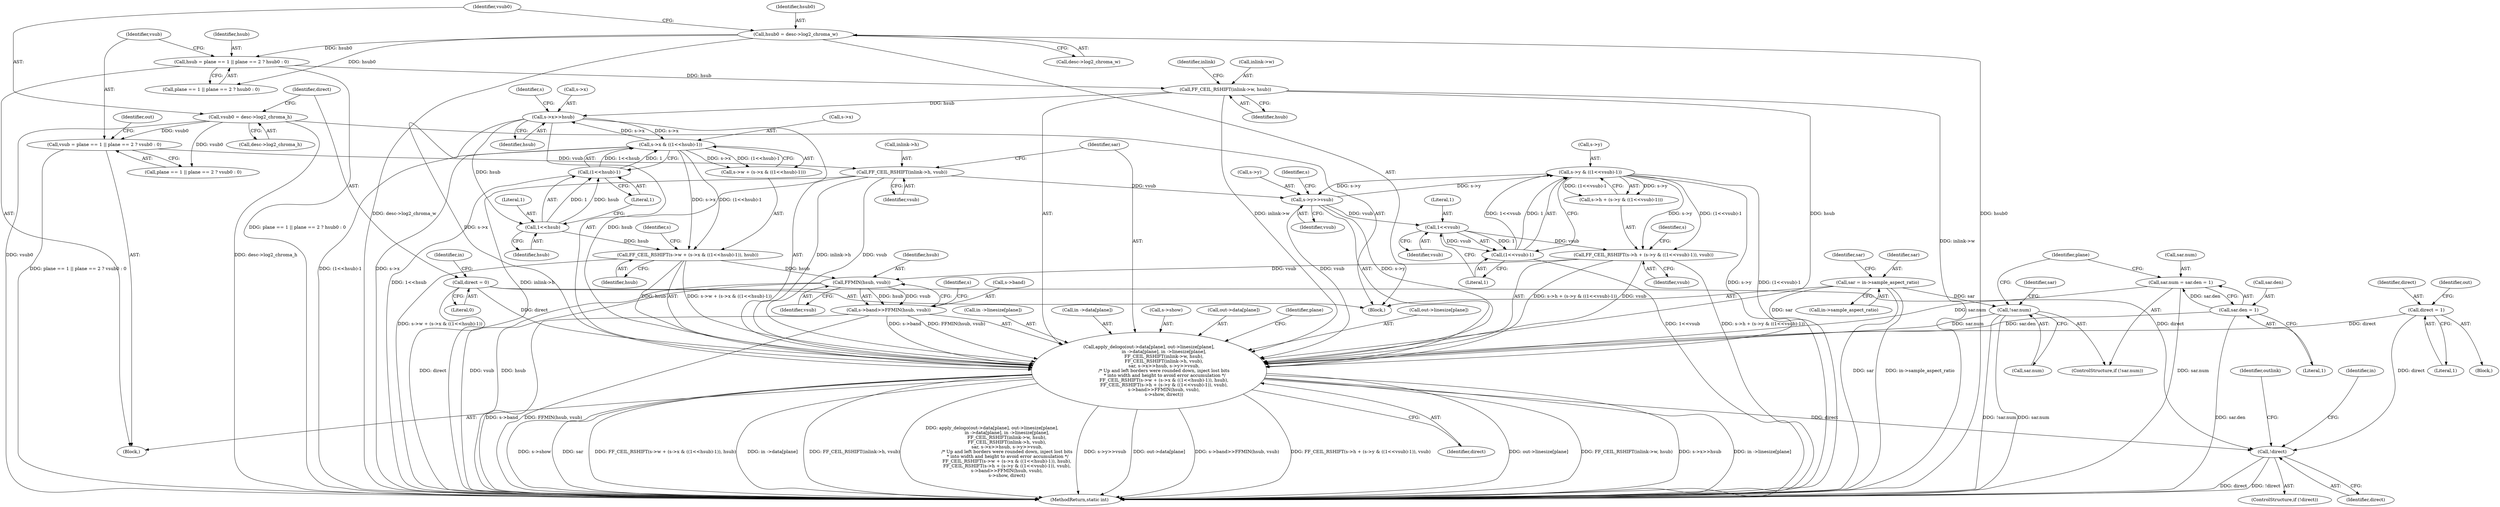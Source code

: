 digraph "0_FFmpeg_e43a0a232dbf6d3c161823c2e07c52e76227a1bc_0@array" {
"1000246" [label="(Call,apply_delogo(out->data[plane], out->linesize[plane],\n                     in ->data[plane], in ->linesize[plane],\n                     FF_CEIL_RSHIFT(inlink->w, hsub),\n                     FF_CEIL_RSHIFT(inlink->h, vsub),\n                     sar, s->x>>hsub, s->y>>vsub,\n                     /* Up and left borders were rounded down, inject lost bits\n                      * into width and height to avoid error accumulation */\n                     FF_CEIL_RSHIFT(s->w + (s->x & ((1<<hsub)-1)), hsub),\n                     FF_CEIL_RSHIFT(s->h + (s->y & ((1<<vsub)-1)), vsub),\n                     s->band>>FFMIN(hsub, vsub),\n                     s->show, direct))"];
"1000267" [label="(Call,FF_CEIL_RSHIFT(inlink->w, hsub))"];
"1000221" [label="(Call,hsub = plane == 1 || plane == 2 ? hsub0 : 0)"];
"1000133" [label="(Call,hsub0 = desc->log2_chroma_w)"];
"1000272" [label="(Call,FF_CEIL_RSHIFT(inlink->h, vsub))"];
"1000234" [label="(Call,vsub = plane == 1 || plane == 2 ? vsub0 : 0)"];
"1000139" [label="(Call,vsub0 = desc->log2_chroma_h)"];
"1000185" [label="(Call,sar = in->sample_aspect_ratio)"];
"1000199" [label="(Call,sar.den = 1)"];
"1000195" [label="(Call,sar.num = sar.den = 1)"];
"1000191" [label="(Call,!sar.num)"];
"1000278" [label="(Call,s->x>>hsub)"];
"1000293" [label="(Call,s->x & ((1<<hsub)-1))"];
"1000297" [label="(Call,(1<<hsub)-1)"];
"1000298" [label="(Call,1<<hsub)"];
"1000283" [label="(Call,s->y>>vsub)"];
"1000308" [label="(Call,s->y & ((1<<vsub)-1))"];
"1000312" [label="(Call,(1<<vsub)-1)"];
"1000313" [label="(Call,1<<vsub)"];
"1000288" [label="(Call,FF_CEIL_RSHIFT(s->w + (s->x & ((1<<hsub)-1)), hsub))"];
"1000303" [label="(Call,FF_CEIL_RSHIFT(s->h + (s->y & ((1<<vsub)-1)), vsub))"];
"1000318" [label="(Call,s->band>>FFMIN(hsub, vsub))"];
"1000322" [label="(Call,FFMIN(hsub, vsub))"];
"1000154" [label="(Call,direct = 1)"];
"1000145" [label="(Call,direct = 0)"];
"1000330" [label="(Call,!direct)"];
"1000200" [label="(Call,sar.den)"];
"1000222" [label="(Identifier,hsub)"];
"1000284" [label="(Call,s->y)"];
"1000152" [label="(Identifier,in)"];
"1000314" [label="(Literal,1)"];
"1000322" [label="(Call,FFMIN(hsub, vsub))"];
"1000147" [label="(Literal,0)"];
"1000249" [label="(Identifier,out)"];
"1000262" [label="(Call,in ->linesize[plane])"];
"1000133" [label="(Call,hsub0 = desc->log2_chroma_w)"];
"1000283" [label="(Call,s->y>>vsub)"];
"1000331" [label="(Identifier,direct)"];
"1000278" [label="(Call,s->x>>hsub)"];
"1000199" [label="(Call,sar.den = 1)"];
"1000246" [label="(Call,apply_delogo(out->data[plane], out->linesize[plane],\n                     in ->data[plane], in ->linesize[plane],\n                     FF_CEIL_RSHIFT(inlink->w, hsub),\n                     FF_CEIL_RSHIFT(inlink->h, vsub),\n                     sar, s->x>>hsub, s->y>>vsub,\n                     /* Up and left borders were rounded down, inject lost bits\n                      * into width and height to avoid error accumulation */\n                     FF_CEIL_RSHIFT(s->w + (s->x & ((1<<hsub)-1)), hsub),\n                     FF_CEIL_RSHIFT(s->h + (s->y & ((1<<vsub)-1)), vsub),\n                     s->band>>FFMIN(hsub, vsub),\n                     s->show, direct))"];
"1000289" [label="(Call,s->w + (s->x & ((1<<hsub)-1)))"];
"1000134" [label="(Identifier,hsub0)"];
"1000309" [label="(Call,s->y)"];
"1000337" [label="(Identifier,outlink)"];
"1000234" [label="(Call,vsub = plane == 1 || plane == 2 ? vsub0 : 0)"];
"1000317" [label="(Identifier,vsub)"];
"1000319" [label="(Call,s->band)"];
"1000257" [label="(Call,in ->data[plane])"];
"1000271" [label="(Identifier,hsub)"];
"1000316" [label="(Literal,1)"];
"1000146" [label="(Identifier,direct)"];
"1000219" [label="(Block,)"];
"1000328" [label="(Identifier,direct)"];
"1000323" [label="(Identifier,hsub)"];
"1000195" [label="(Call,sar.num = sar.den = 1)"];
"1000329" [label="(ControlStructure,if (!direct))"];
"1000303" [label="(Call,FF_CEIL_RSHIFT(s->h + (s->y & ((1<<vsub)-1)), vsub))"];
"1000325" [label="(Call,s->show)"];
"1000313" [label="(Call,1<<vsub)"];
"1000203" [label="(Literal,1)"];
"1000287" [label="(Identifier,vsub)"];
"1000190" [label="(ControlStructure,if (!sar.num))"];
"1000334" [label="(Identifier,in)"];
"1000304" [label="(Call,s->h + (s->y & ((1<<vsub)-1)))"];
"1000302" [label="(Identifier,hsub)"];
"1000308" [label="(Call,s->y & ((1<<vsub)-1))"];
"1000285" [label="(Identifier,s)"];
"1000247" [label="(Call,out->data[plane])"];
"1000291" [label="(Identifier,s)"];
"1000277" [label="(Identifier,sar)"];
"1000141" [label="(Call,desc->log2_chroma_h)"];
"1000268" [label="(Call,inlink->w)"];
"1000191" [label="(Call,!sar.num)"];
"1000140" [label="(Identifier,vsub0)"];
"1000301" [label="(Literal,1)"];
"1000273" [label="(Call,inlink->h)"];
"1000288" [label="(Call,FF_CEIL_RSHIFT(s->w + (s->x & ((1<<hsub)-1)), hsub))"];
"1000139" [label="(Call,vsub0 = desc->log2_chroma_h)"];
"1000318" [label="(Call,s->band>>FFMIN(hsub, vsub))"];
"1000324" [label="(Identifier,vsub)"];
"1000192" [label="(Call,sar.num)"];
"1000158" [label="(Identifier,out)"];
"1000154" [label="(Call,direct = 1)"];
"1000186" [label="(Identifier,sar)"];
"1000315" [label="(Identifier,vsub)"];
"1000193" [label="(Identifier,sar)"];
"1000306" [label="(Identifier,s)"];
"1000330" [label="(Call,!direct)"];
"1000326" [label="(Identifier,s)"];
"1000267" [label="(Call,FF_CEIL_RSHIFT(inlink->w, hsub))"];
"1000339" [label="(MethodReturn,static int)"];
"1000153" [label="(Block,)"];
"1000185" [label="(Call,sar = in->sample_aspect_ratio)"];
"1000155" [label="(Identifier,direct)"];
"1000135" [label="(Call,desc->log2_chroma_w)"];
"1000297" [label="(Call,(1<<hsub)-1)"];
"1000298" [label="(Call,1<<hsub)"];
"1000272" [label="(Call,FF_CEIL_RSHIFT(inlink->h, vsub))"];
"1000300" [label="(Identifier,hsub)"];
"1000197" [label="(Identifier,sar)"];
"1000276" [label="(Identifier,vsub)"];
"1000299" [label="(Literal,1)"];
"1000223" [label="(Call,plane == 1 || plane == 2 ? hsub0 : 0)"];
"1000235" [label="(Identifier,vsub)"];
"1000274" [label="(Identifier,inlink)"];
"1000218" [label="(Identifier,plane)"];
"1000293" [label="(Call,s->x & ((1<<hsub)-1))"];
"1000206" [label="(Identifier,plane)"];
"1000187" [label="(Call,in->sample_aspect_ratio)"];
"1000252" [label="(Call,out->linesize[plane])"];
"1000279" [label="(Call,s->x)"];
"1000221" [label="(Call,hsub = plane == 1 || plane == 2 ? hsub0 : 0)"];
"1000294" [label="(Call,s->x)"];
"1000236" [label="(Call,plane == 1 || plane == 2 ? vsub0 : 0)"];
"1000312" [label="(Call,(1<<vsub)-1)"];
"1000105" [label="(Block,)"];
"1000282" [label="(Identifier,hsub)"];
"1000156" [label="(Literal,1)"];
"1000196" [label="(Call,sar.num)"];
"1000320" [label="(Identifier,s)"];
"1000145" [label="(Call,direct = 0)"];
"1000246" -> "1000219"  [label="AST: "];
"1000246" -> "1000328"  [label="CFG: "];
"1000247" -> "1000246"  [label="AST: "];
"1000252" -> "1000246"  [label="AST: "];
"1000257" -> "1000246"  [label="AST: "];
"1000262" -> "1000246"  [label="AST: "];
"1000267" -> "1000246"  [label="AST: "];
"1000272" -> "1000246"  [label="AST: "];
"1000277" -> "1000246"  [label="AST: "];
"1000278" -> "1000246"  [label="AST: "];
"1000283" -> "1000246"  [label="AST: "];
"1000288" -> "1000246"  [label="AST: "];
"1000303" -> "1000246"  [label="AST: "];
"1000318" -> "1000246"  [label="AST: "];
"1000325" -> "1000246"  [label="AST: "];
"1000328" -> "1000246"  [label="AST: "];
"1000218" -> "1000246"  [label="CFG: "];
"1000246" -> "1000339"  [label="DDG: s->band>>FFMIN(hsub, vsub)"];
"1000246" -> "1000339"  [label="DDG: FF_CEIL_RSHIFT(s->h + (s->y & ((1<<vsub)-1)), vsub)"];
"1000246" -> "1000339"  [label="DDG: out->linesize[plane]"];
"1000246" -> "1000339"  [label="DDG: FF_CEIL_RSHIFT(inlink->w, hsub)"];
"1000246" -> "1000339"  [label="DDG: s->x>>hsub"];
"1000246" -> "1000339"  [label="DDG: in ->linesize[plane]"];
"1000246" -> "1000339"  [label="DDG: s->show"];
"1000246" -> "1000339"  [label="DDG: sar"];
"1000246" -> "1000339"  [label="DDG: FF_CEIL_RSHIFT(s->w + (s->x & ((1<<hsub)-1)), hsub)"];
"1000246" -> "1000339"  [label="DDG: in ->data[plane]"];
"1000246" -> "1000339"  [label="DDG: FF_CEIL_RSHIFT(inlink->h, vsub)"];
"1000246" -> "1000339"  [label="DDG: apply_delogo(out->data[plane], out->linesize[plane],\n                     in ->data[plane], in ->linesize[plane],\n                     FF_CEIL_RSHIFT(inlink->w, hsub),\n                     FF_CEIL_RSHIFT(inlink->h, vsub),\n                     sar, s->x>>hsub, s->y>>vsub,\n                     /* Up and left borders were rounded down, inject lost bits\n                      * into width and height to avoid error accumulation */\n                     FF_CEIL_RSHIFT(s->w + (s->x & ((1<<hsub)-1)), hsub),\n                     FF_CEIL_RSHIFT(s->h + (s->y & ((1<<vsub)-1)), vsub),\n                     s->band>>FFMIN(hsub, vsub),\n                     s->show, direct)"];
"1000246" -> "1000339"  [label="DDG: s->y>>vsub"];
"1000246" -> "1000339"  [label="DDG: out->data[plane]"];
"1000267" -> "1000246"  [label="DDG: inlink->w"];
"1000267" -> "1000246"  [label="DDG: hsub"];
"1000272" -> "1000246"  [label="DDG: inlink->h"];
"1000272" -> "1000246"  [label="DDG: vsub"];
"1000185" -> "1000246"  [label="DDG: sar"];
"1000199" -> "1000246"  [label="DDG: sar.den"];
"1000195" -> "1000246"  [label="DDG: sar.num"];
"1000191" -> "1000246"  [label="DDG: sar.num"];
"1000278" -> "1000246"  [label="DDG: s->x"];
"1000278" -> "1000246"  [label="DDG: hsub"];
"1000283" -> "1000246"  [label="DDG: s->y"];
"1000283" -> "1000246"  [label="DDG: vsub"];
"1000288" -> "1000246"  [label="DDG: s->w + (s->x & ((1<<hsub)-1))"];
"1000288" -> "1000246"  [label="DDG: hsub"];
"1000303" -> "1000246"  [label="DDG: s->h + (s->y & ((1<<vsub)-1))"];
"1000303" -> "1000246"  [label="DDG: vsub"];
"1000318" -> "1000246"  [label="DDG: s->band"];
"1000318" -> "1000246"  [label="DDG: FFMIN(hsub, vsub)"];
"1000154" -> "1000246"  [label="DDG: direct"];
"1000145" -> "1000246"  [label="DDG: direct"];
"1000246" -> "1000330"  [label="DDG: direct"];
"1000267" -> "1000271"  [label="CFG: "];
"1000268" -> "1000267"  [label="AST: "];
"1000271" -> "1000267"  [label="AST: "];
"1000274" -> "1000267"  [label="CFG: "];
"1000267" -> "1000339"  [label="DDG: inlink->w"];
"1000221" -> "1000267"  [label="DDG: hsub"];
"1000267" -> "1000278"  [label="DDG: hsub"];
"1000221" -> "1000219"  [label="AST: "];
"1000221" -> "1000223"  [label="CFG: "];
"1000222" -> "1000221"  [label="AST: "];
"1000223" -> "1000221"  [label="AST: "];
"1000235" -> "1000221"  [label="CFG: "];
"1000221" -> "1000339"  [label="DDG: plane == 1 || plane == 2 ? hsub0 : 0"];
"1000133" -> "1000221"  [label="DDG: hsub0"];
"1000133" -> "1000105"  [label="AST: "];
"1000133" -> "1000135"  [label="CFG: "];
"1000134" -> "1000133"  [label="AST: "];
"1000135" -> "1000133"  [label="AST: "];
"1000140" -> "1000133"  [label="CFG: "];
"1000133" -> "1000339"  [label="DDG: hsub0"];
"1000133" -> "1000339"  [label="DDG: desc->log2_chroma_w"];
"1000133" -> "1000223"  [label="DDG: hsub0"];
"1000272" -> "1000276"  [label="CFG: "];
"1000273" -> "1000272"  [label="AST: "];
"1000276" -> "1000272"  [label="AST: "];
"1000277" -> "1000272"  [label="CFG: "];
"1000272" -> "1000339"  [label="DDG: inlink->h"];
"1000234" -> "1000272"  [label="DDG: vsub"];
"1000272" -> "1000283"  [label="DDG: vsub"];
"1000234" -> "1000219"  [label="AST: "];
"1000234" -> "1000236"  [label="CFG: "];
"1000235" -> "1000234"  [label="AST: "];
"1000236" -> "1000234"  [label="AST: "];
"1000249" -> "1000234"  [label="CFG: "];
"1000234" -> "1000339"  [label="DDG: plane == 1 || plane == 2 ? vsub0 : 0"];
"1000139" -> "1000234"  [label="DDG: vsub0"];
"1000139" -> "1000105"  [label="AST: "];
"1000139" -> "1000141"  [label="CFG: "];
"1000140" -> "1000139"  [label="AST: "];
"1000141" -> "1000139"  [label="AST: "];
"1000146" -> "1000139"  [label="CFG: "];
"1000139" -> "1000339"  [label="DDG: desc->log2_chroma_h"];
"1000139" -> "1000339"  [label="DDG: vsub0"];
"1000139" -> "1000236"  [label="DDG: vsub0"];
"1000185" -> "1000105"  [label="AST: "];
"1000185" -> "1000187"  [label="CFG: "];
"1000186" -> "1000185"  [label="AST: "];
"1000187" -> "1000185"  [label="AST: "];
"1000193" -> "1000185"  [label="CFG: "];
"1000185" -> "1000339"  [label="DDG: sar"];
"1000185" -> "1000339"  [label="DDG: in->sample_aspect_ratio"];
"1000185" -> "1000191"  [label="DDG: sar"];
"1000199" -> "1000195"  [label="AST: "];
"1000199" -> "1000203"  [label="CFG: "];
"1000200" -> "1000199"  [label="AST: "];
"1000203" -> "1000199"  [label="AST: "];
"1000195" -> "1000199"  [label="CFG: "];
"1000199" -> "1000339"  [label="DDG: sar.den"];
"1000199" -> "1000195"  [label="DDG: sar.den"];
"1000195" -> "1000190"  [label="AST: "];
"1000196" -> "1000195"  [label="AST: "];
"1000206" -> "1000195"  [label="CFG: "];
"1000195" -> "1000339"  [label="DDG: sar.num"];
"1000191" -> "1000190"  [label="AST: "];
"1000191" -> "1000192"  [label="CFG: "];
"1000192" -> "1000191"  [label="AST: "];
"1000197" -> "1000191"  [label="CFG: "];
"1000206" -> "1000191"  [label="CFG: "];
"1000191" -> "1000339"  [label="DDG: !sar.num"];
"1000191" -> "1000339"  [label="DDG: sar.num"];
"1000278" -> "1000282"  [label="CFG: "];
"1000279" -> "1000278"  [label="AST: "];
"1000282" -> "1000278"  [label="AST: "];
"1000285" -> "1000278"  [label="CFG: "];
"1000293" -> "1000278"  [label="DDG: s->x"];
"1000278" -> "1000293"  [label="DDG: s->x"];
"1000278" -> "1000298"  [label="DDG: hsub"];
"1000293" -> "1000289"  [label="AST: "];
"1000293" -> "1000297"  [label="CFG: "];
"1000294" -> "1000293"  [label="AST: "];
"1000297" -> "1000293"  [label="AST: "];
"1000289" -> "1000293"  [label="CFG: "];
"1000293" -> "1000339"  [label="DDG: s->x"];
"1000293" -> "1000339"  [label="DDG: (1<<hsub)-1"];
"1000293" -> "1000288"  [label="DDG: s->x"];
"1000293" -> "1000288"  [label="DDG: (1<<hsub)-1"];
"1000293" -> "1000289"  [label="DDG: s->x"];
"1000293" -> "1000289"  [label="DDG: (1<<hsub)-1"];
"1000297" -> "1000293"  [label="DDG: 1<<hsub"];
"1000297" -> "1000293"  [label="DDG: 1"];
"1000297" -> "1000301"  [label="CFG: "];
"1000298" -> "1000297"  [label="AST: "];
"1000301" -> "1000297"  [label="AST: "];
"1000297" -> "1000339"  [label="DDG: 1<<hsub"];
"1000298" -> "1000297"  [label="DDG: 1"];
"1000298" -> "1000297"  [label="DDG: hsub"];
"1000298" -> "1000300"  [label="CFG: "];
"1000299" -> "1000298"  [label="AST: "];
"1000300" -> "1000298"  [label="AST: "];
"1000301" -> "1000298"  [label="CFG: "];
"1000298" -> "1000288"  [label="DDG: hsub"];
"1000283" -> "1000287"  [label="CFG: "];
"1000284" -> "1000283"  [label="AST: "];
"1000287" -> "1000283"  [label="AST: "];
"1000291" -> "1000283"  [label="CFG: "];
"1000308" -> "1000283"  [label="DDG: s->y"];
"1000283" -> "1000308"  [label="DDG: s->y"];
"1000283" -> "1000313"  [label="DDG: vsub"];
"1000308" -> "1000304"  [label="AST: "];
"1000308" -> "1000312"  [label="CFG: "];
"1000309" -> "1000308"  [label="AST: "];
"1000312" -> "1000308"  [label="AST: "];
"1000304" -> "1000308"  [label="CFG: "];
"1000308" -> "1000339"  [label="DDG: s->y"];
"1000308" -> "1000339"  [label="DDG: (1<<vsub)-1"];
"1000308" -> "1000303"  [label="DDG: s->y"];
"1000308" -> "1000303"  [label="DDG: (1<<vsub)-1"];
"1000308" -> "1000304"  [label="DDG: s->y"];
"1000308" -> "1000304"  [label="DDG: (1<<vsub)-1"];
"1000312" -> "1000308"  [label="DDG: 1<<vsub"];
"1000312" -> "1000308"  [label="DDG: 1"];
"1000312" -> "1000316"  [label="CFG: "];
"1000313" -> "1000312"  [label="AST: "];
"1000316" -> "1000312"  [label="AST: "];
"1000312" -> "1000339"  [label="DDG: 1<<vsub"];
"1000313" -> "1000312"  [label="DDG: 1"];
"1000313" -> "1000312"  [label="DDG: vsub"];
"1000313" -> "1000315"  [label="CFG: "];
"1000314" -> "1000313"  [label="AST: "];
"1000315" -> "1000313"  [label="AST: "];
"1000316" -> "1000313"  [label="CFG: "];
"1000313" -> "1000303"  [label="DDG: vsub"];
"1000288" -> "1000302"  [label="CFG: "];
"1000289" -> "1000288"  [label="AST: "];
"1000302" -> "1000288"  [label="AST: "];
"1000306" -> "1000288"  [label="CFG: "];
"1000288" -> "1000339"  [label="DDG: s->w + (s->x & ((1<<hsub)-1))"];
"1000288" -> "1000322"  [label="DDG: hsub"];
"1000303" -> "1000317"  [label="CFG: "];
"1000304" -> "1000303"  [label="AST: "];
"1000317" -> "1000303"  [label="AST: "];
"1000320" -> "1000303"  [label="CFG: "];
"1000303" -> "1000339"  [label="DDG: s->h + (s->y & ((1<<vsub)-1))"];
"1000303" -> "1000322"  [label="DDG: vsub"];
"1000318" -> "1000322"  [label="CFG: "];
"1000319" -> "1000318"  [label="AST: "];
"1000322" -> "1000318"  [label="AST: "];
"1000326" -> "1000318"  [label="CFG: "];
"1000318" -> "1000339"  [label="DDG: s->band"];
"1000318" -> "1000339"  [label="DDG: FFMIN(hsub, vsub)"];
"1000322" -> "1000318"  [label="DDG: hsub"];
"1000322" -> "1000318"  [label="DDG: vsub"];
"1000322" -> "1000324"  [label="CFG: "];
"1000323" -> "1000322"  [label="AST: "];
"1000324" -> "1000322"  [label="AST: "];
"1000322" -> "1000339"  [label="DDG: vsub"];
"1000322" -> "1000339"  [label="DDG: hsub"];
"1000154" -> "1000153"  [label="AST: "];
"1000154" -> "1000156"  [label="CFG: "];
"1000155" -> "1000154"  [label="AST: "];
"1000156" -> "1000154"  [label="AST: "];
"1000158" -> "1000154"  [label="CFG: "];
"1000154" -> "1000330"  [label="DDG: direct"];
"1000145" -> "1000105"  [label="AST: "];
"1000145" -> "1000147"  [label="CFG: "];
"1000146" -> "1000145"  [label="AST: "];
"1000147" -> "1000145"  [label="AST: "];
"1000152" -> "1000145"  [label="CFG: "];
"1000145" -> "1000339"  [label="DDG: direct"];
"1000145" -> "1000330"  [label="DDG: direct"];
"1000330" -> "1000329"  [label="AST: "];
"1000330" -> "1000331"  [label="CFG: "];
"1000331" -> "1000330"  [label="AST: "];
"1000334" -> "1000330"  [label="CFG: "];
"1000337" -> "1000330"  [label="CFG: "];
"1000330" -> "1000339"  [label="DDG: direct"];
"1000330" -> "1000339"  [label="DDG: !direct"];
}

